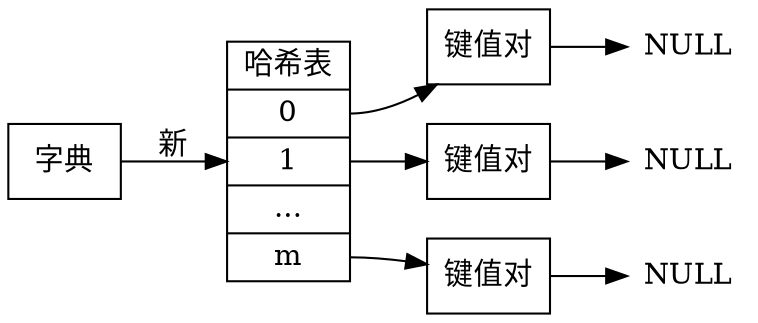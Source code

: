 digraph {

    rankdir = LR;

    //

    node [shape = record];

    dict [label = "字典"];

    hash [label = "哈希表 | <0> 0 | <1> 1 | ... | <m> m "];

    kv0 [label = "键值对"];
    kv1 [label = "键值对"];
    kvm [label = "键值对"];

    //

    node [shape = plaintext];

    null0 [label = "NULL"];
    null1 [label = "NULL"];
    nullm [label = "NULL"];

    //

    dict -> hash [label = "新"];

    hash:0 -> kv0 -> null0;
    hash:1 -> kv1 -> null1;
    hash:m -> kvm -> nullm;
}


